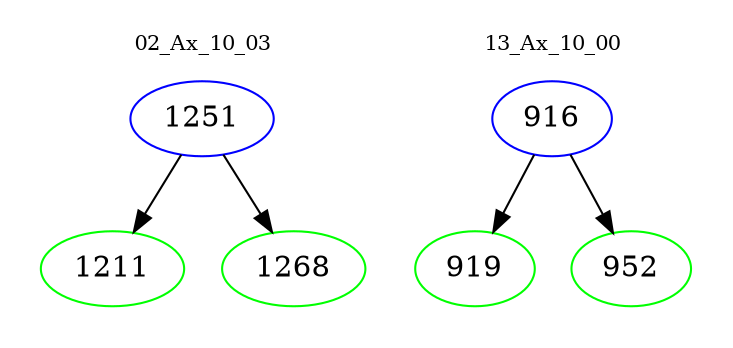 digraph{
subgraph cluster_0 {
color = white
label = "02_Ax_10_03";
fontsize=10;
T0_1251 [label="1251", color="blue"]
T0_1251 -> T0_1211 [color="black"]
T0_1211 [label="1211", color="green"]
T0_1251 -> T0_1268 [color="black"]
T0_1268 [label="1268", color="green"]
}
subgraph cluster_1 {
color = white
label = "13_Ax_10_00";
fontsize=10;
T1_916 [label="916", color="blue"]
T1_916 -> T1_919 [color="black"]
T1_919 [label="919", color="green"]
T1_916 -> T1_952 [color="black"]
T1_952 [label="952", color="green"]
}
}
